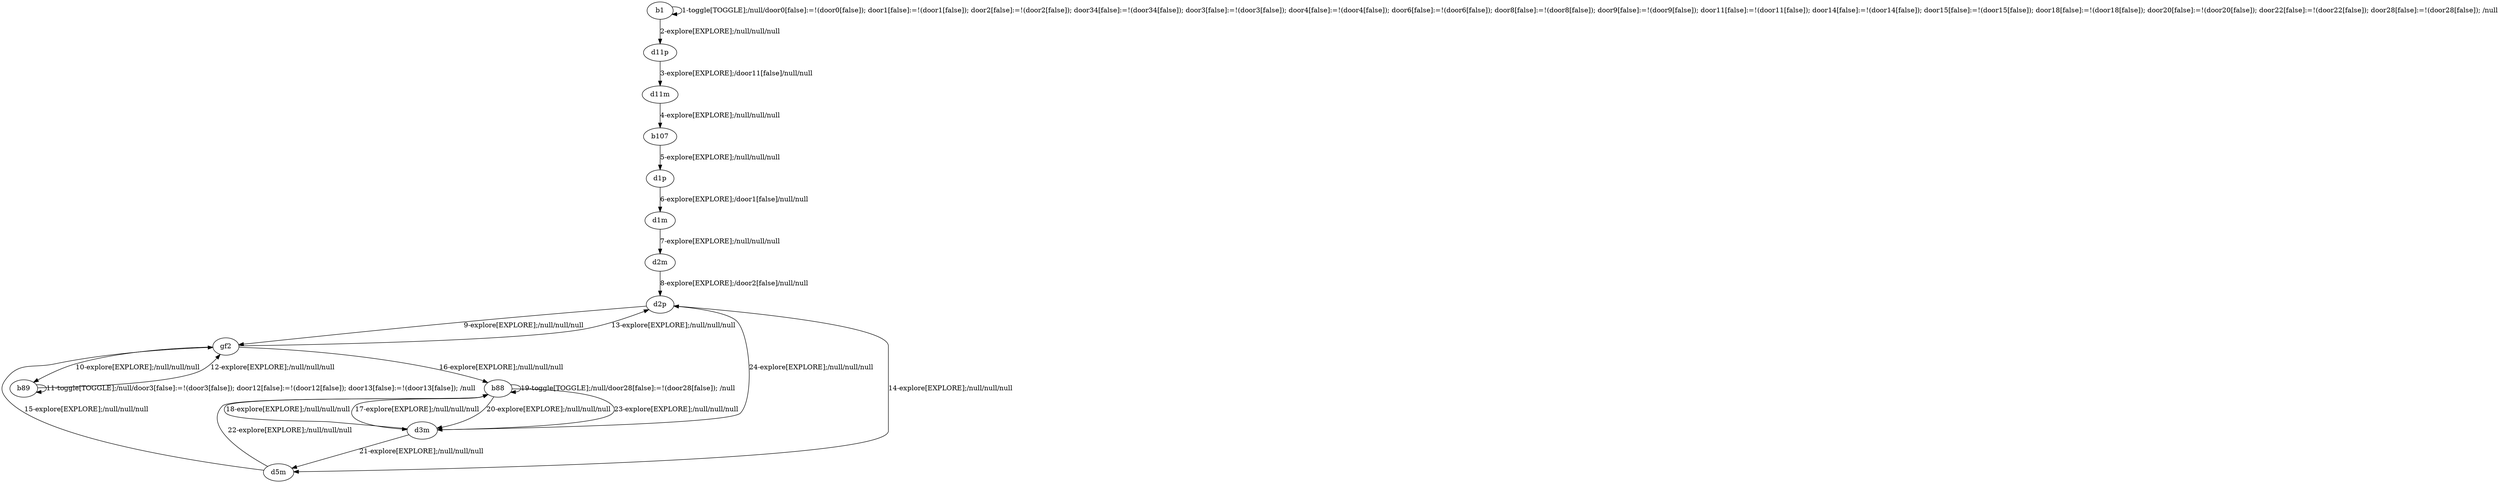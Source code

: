 # Total number of goals covered by this test: 1
# gf2 --> d2p

digraph g {
"b1" -> "b1" [label = "1-toggle[TOGGLE];/null/door0[false]:=!(door0[false]); door1[false]:=!(door1[false]); door2[false]:=!(door2[false]); door34[false]:=!(door34[false]); door3[false]:=!(door3[false]); door4[false]:=!(door4[false]); door6[false]:=!(door6[false]); door8[false]:=!(door8[false]); door9[false]:=!(door9[false]); door11[false]:=!(door11[false]); door14[false]:=!(door14[false]); door15[false]:=!(door15[false]); door18[false]:=!(door18[false]); door20[false]:=!(door20[false]); door22[false]:=!(door22[false]); door28[false]:=!(door28[false]); /null"];
"b1" -> "d11p" [label = "2-explore[EXPLORE];/null/null/null"];
"d11p" -> "d11m" [label = "3-explore[EXPLORE];/door11[false]/null/null"];
"d11m" -> "b107" [label = "4-explore[EXPLORE];/null/null/null"];
"b107" -> "d1p" [label = "5-explore[EXPLORE];/null/null/null"];
"d1p" -> "d1m" [label = "6-explore[EXPLORE];/door1[false]/null/null"];
"d1m" -> "d2m" [label = "7-explore[EXPLORE];/null/null/null"];
"d2m" -> "d2p" [label = "8-explore[EXPLORE];/door2[false]/null/null"];
"d2p" -> "gf2" [label = "9-explore[EXPLORE];/null/null/null"];
"gf2" -> "b89" [label = "10-explore[EXPLORE];/null/null/null"];
"b89" -> "b89" [label = "11-toggle[TOGGLE];/null/door3[false]:=!(door3[false]); door12[false]:=!(door12[false]); door13[false]:=!(door13[false]); /null"];
"b89" -> "gf2" [label = "12-explore[EXPLORE];/null/null/null"];
"gf2" -> "d2p" [label = "13-explore[EXPLORE];/null/null/null"];
"d2p" -> "d5m" [label = "14-explore[EXPLORE];/null/null/null"];
"d5m" -> "gf2" [label = "15-explore[EXPLORE];/null/null/null"];
"gf2" -> "b88" [label = "16-explore[EXPLORE];/null/null/null"];
"b88" -> "d3m" [label = "17-explore[EXPLORE];/null/null/null"];
"d3m" -> "b88" [label = "18-explore[EXPLORE];/null/null/null"];
"b88" -> "b88" [label = "19-toggle[TOGGLE];/null/door28[false]:=!(door28[false]); /null"];
"b88" -> "d3m" [label = "20-explore[EXPLORE];/null/null/null"];
"d3m" -> "d5m" [label = "21-explore[EXPLORE];/null/null/null"];
"d5m" -> "b88" [label = "22-explore[EXPLORE];/null/null/null"];
"b88" -> "d3m" [label = "23-explore[EXPLORE];/null/null/null"];
"d3m" -> "d2p" [label = "24-explore[EXPLORE];/null/null/null"];
}